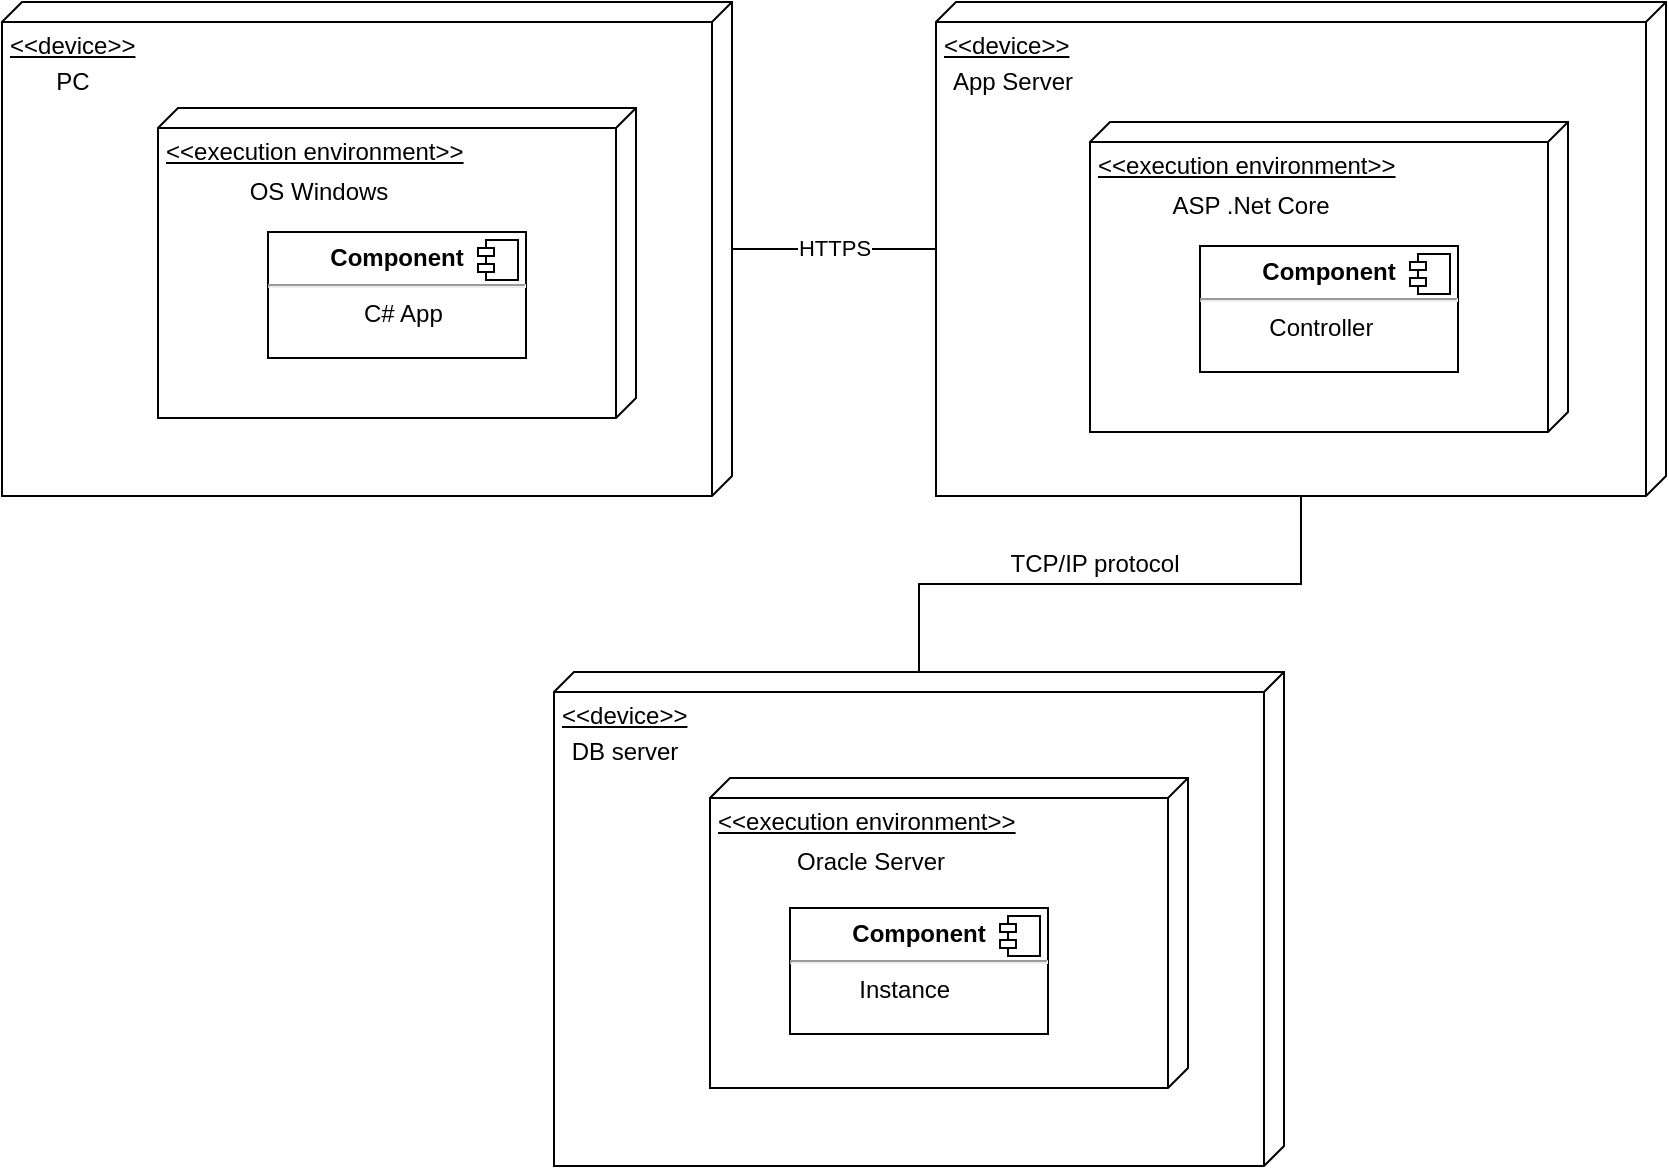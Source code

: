 <mxfile version="22.1.5" type="device">
  <diagram name="Страница — 1" id="VB6_wOk49vUx24yTtQGh">
    <mxGraphModel dx="947" dy="666" grid="0" gridSize="10" guides="1" tooltips="1" connect="1" arrows="1" fold="1" page="0" pageScale="1" pageWidth="827" pageHeight="1169" math="0" shadow="0">
      <root>
        <mxCell id="0" />
        <mxCell id="1" parent="0" />
        <mxCell id="mWOute00-UQlCNgB34TM-15" value="" style="edgeStyle=orthogonalEdgeStyle;rounded=0;orthogonalLoop=1;jettySize=auto;html=1;endArrow=none;endFill=0;" parent="1" source="mWOute00-UQlCNgB34TM-1" target="mWOute00-UQlCNgB34TM-9" edge="1">
          <mxGeometry relative="1" as="geometry" />
        </mxCell>
        <mxCell id="mWOute00-UQlCNgB34TM-16" value="HTTPS" style="edgeLabel;html=1;align=center;verticalAlign=middle;resizable=0;points=[];" parent="mWOute00-UQlCNgB34TM-15" vertex="1" connectable="0">
          <mxGeometry x="-0.128" y="1" relative="1" as="geometry">
            <mxPoint x="6" as="offset" />
          </mxGeometry>
        </mxCell>
        <mxCell id="mWOute00-UQlCNgB34TM-1" value="&amp;lt;&amp;lt;device&amp;gt;&amp;gt;" style="verticalAlign=top;align=left;spacingTop=8;spacingLeft=2;spacingRight=12;shape=cube;size=10;direction=south;fontStyle=4;html=1;whiteSpace=wrap;" parent="1" vertex="1">
          <mxGeometry x="202" y="40" width="365" height="247" as="geometry" />
        </mxCell>
        <mxCell id="mWOute00-UQlCNgB34TM-2" value="PC" style="text;html=1;align=center;verticalAlign=middle;resizable=0;points=[];autosize=1;strokeColor=none;fillColor=none;" parent="1" vertex="1">
          <mxGeometry x="219" y="67" width="35" height="26" as="geometry" />
        </mxCell>
        <mxCell id="mWOute00-UQlCNgB34TM-3" value="&amp;lt;&amp;lt;execution environment&amp;gt;&amp;gt;" style="verticalAlign=top;align=left;spacingTop=8;spacingLeft=2;spacingRight=12;shape=cube;size=10;direction=south;fontStyle=4;html=1;whiteSpace=wrap;" parent="1" vertex="1">
          <mxGeometry x="280" y="93" width="239" height="155" as="geometry" />
        </mxCell>
        <mxCell id="mWOute00-UQlCNgB34TM-4" value="ОS Windows" style="text;html=1;align=center;verticalAlign=middle;resizable=0;points=[];autosize=1;strokeColor=none;fillColor=none;" parent="1" vertex="1">
          <mxGeometry x="316" y="122" width="87" height="26" as="geometry" />
        </mxCell>
        <mxCell id="mWOute00-UQlCNgB34TM-7" value="&lt;p style=&quot;margin:0px;margin-top:6px;text-align:center;&quot;&gt;&lt;b&gt;Component&lt;/b&gt;&lt;/p&gt;&lt;hr&gt;&lt;p style=&quot;margin:0px;margin-left:8px;&quot;&gt;&lt;span style=&quot;white-space: pre;&quot;&gt;&#x9;&lt;/span&gt;&amp;nbsp; &amp;nbsp; C# App&lt;/p&gt;" style="align=left;overflow=fill;html=1;dropTarget=0;whiteSpace=wrap;" parent="1" vertex="1">
          <mxGeometry x="335" y="155" width="129" height="63" as="geometry" />
        </mxCell>
        <mxCell id="mWOute00-UQlCNgB34TM-8" value="" style="shape=component;jettyWidth=8;jettyHeight=4;" parent="mWOute00-UQlCNgB34TM-7" vertex="1">
          <mxGeometry x="1" width="20" height="20" relative="1" as="geometry">
            <mxPoint x="-24" y="4" as="offset" />
          </mxGeometry>
        </mxCell>
        <mxCell id="mWOute00-UQlCNgB34TM-23" style="edgeStyle=orthogonalEdgeStyle;rounded=0;orthogonalLoop=1;jettySize=auto;html=1;endArrow=none;endFill=0;" parent="1" source="mWOute00-UQlCNgB34TM-9" target="mWOute00-UQlCNgB34TM-17" edge="1">
          <mxGeometry relative="1" as="geometry" />
        </mxCell>
        <mxCell id="mWOute00-UQlCNgB34TM-9" value="&amp;lt;&amp;lt;device&amp;gt;&amp;gt;" style="verticalAlign=top;align=left;spacingTop=8;spacingLeft=2;spacingRight=12;shape=cube;size=10;direction=south;fontStyle=4;html=1;whiteSpace=wrap;" parent="1" vertex="1">
          <mxGeometry x="669" y="40" width="365" height="247" as="geometry" />
        </mxCell>
        <mxCell id="mWOute00-UQlCNgB34TM-10" value="App Server" style="text;html=1;align=center;verticalAlign=middle;resizable=0;points=[];autosize=1;strokeColor=none;fillColor=none;" parent="1" vertex="1">
          <mxGeometry x="668" y="67" width="78" height="26" as="geometry" />
        </mxCell>
        <mxCell id="mWOute00-UQlCNgB34TM-11" value="&amp;lt;&amp;lt;execution environment&amp;gt;&amp;gt;" style="verticalAlign=top;align=left;spacingTop=8;spacingLeft=2;spacingRight=12;shape=cube;size=10;direction=south;fontStyle=4;html=1;whiteSpace=wrap;" parent="1" vertex="1">
          <mxGeometry x="746" y="100" width="239" height="155" as="geometry" />
        </mxCell>
        <mxCell id="mWOute00-UQlCNgB34TM-12" value="ASP .Net Core" style="text;html=1;align=center;verticalAlign=middle;resizable=0;points=[];autosize=1;strokeColor=none;fillColor=none;" parent="1" vertex="1">
          <mxGeometry x="778" y="129" width="96" height="26" as="geometry" />
        </mxCell>
        <mxCell id="mWOute00-UQlCNgB34TM-13" value="&lt;p style=&quot;margin:0px;margin-top:6px;text-align:center;&quot;&gt;&lt;b&gt;Component&lt;/b&gt;&lt;/p&gt;&lt;hr&gt;&lt;p style=&quot;margin:0px;margin-left:8px;&quot;&gt;&lt;span style=&quot;white-space: pre;&quot;&gt;&#x9;&lt;/span&gt;Controller&lt;/p&gt;" style="align=left;overflow=fill;html=1;dropTarget=0;whiteSpace=wrap;" parent="1" vertex="1">
          <mxGeometry x="801" y="162" width="129" height="63" as="geometry" />
        </mxCell>
        <mxCell id="mWOute00-UQlCNgB34TM-14" value="" style="shape=component;jettyWidth=8;jettyHeight=4;" parent="mWOute00-UQlCNgB34TM-13" vertex="1">
          <mxGeometry x="1" width="20" height="20" relative="1" as="geometry">
            <mxPoint x="-24" y="4" as="offset" />
          </mxGeometry>
        </mxCell>
        <mxCell id="mWOute00-UQlCNgB34TM-17" value="&amp;lt;&amp;lt;device&amp;gt;&amp;gt;" style="verticalAlign=top;align=left;spacingTop=8;spacingLeft=2;spacingRight=12;shape=cube;size=10;direction=south;fontStyle=4;html=1;whiteSpace=wrap;" parent="1" vertex="1">
          <mxGeometry x="478" y="375" width="365" height="247" as="geometry" />
        </mxCell>
        <mxCell id="mWOute00-UQlCNgB34TM-18" value="DB server" style="text;html=1;align=center;verticalAlign=middle;resizable=0;points=[];autosize=1;strokeColor=none;fillColor=none;" parent="1" vertex="1">
          <mxGeometry x="477" y="402" width="71" height="26" as="geometry" />
        </mxCell>
        <mxCell id="mWOute00-UQlCNgB34TM-19" value="&amp;lt;&amp;lt;execution environment&amp;gt;&amp;gt;" style="verticalAlign=top;align=left;spacingTop=8;spacingLeft=2;spacingRight=12;shape=cube;size=10;direction=south;fontStyle=4;html=1;whiteSpace=wrap;" parent="1" vertex="1">
          <mxGeometry x="556" y="428" width="239" height="155" as="geometry" />
        </mxCell>
        <mxCell id="mWOute00-UQlCNgB34TM-20" value="Oracle Server" style="text;html=1;align=center;verticalAlign=middle;resizable=0;points=[];autosize=1;strokeColor=none;fillColor=none;" parent="1" vertex="1">
          <mxGeometry x="590" y="457" width="92" height="26" as="geometry" />
        </mxCell>
        <mxCell id="mWOute00-UQlCNgB34TM-24" value="TCP/IP protocol" style="text;html=1;align=center;verticalAlign=middle;resizable=0;points=[];autosize=1;strokeColor=none;fillColor=none;" parent="1" vertex="1">
          <mxGeometry x="697" y="308" width="102" height="26" as="geometry" />
        </mxCell>
        <mxCell id="eHTY5n3fBvhNT36p3qet-1" value="&lt;p style=&quot;margin:0px;margin-top:6px;text-align:center;&quot;&gt;&lt;b&gt;Component&lt;/b&gt;&lt;/p&gt;&lt;hr&gt;&lt;p style=&quot;margin:0px;margin-left:8px;&quot;&gt;&lt;span style=&quot;white-space: pre;&quot;&gt;&#x9;&lt;/span&gt;Instance&lt;/p&gt;" style="align=left;overflow=fill;html=1;dropTarget=0;whiteSpace=wrap;" vertex="1" parent="1">
          <mxGeometry x="596" y="493" width="129" height="63" as="geometry" />
        </mxCell>
        <mxCell id="eHTY5n3fBvhNT36p3qet-2" value="" style="shape=component;jettyWidth=8;jettyHeight=4;" vertex="1" parent="eHTY5n3fBvhNT36p3qet-1">
          <mxGeometry x="1" width="20" height="20" relative="1" as="geometry">
            <mxPoint x="-24" y="4" as="offset" />
          </mxGeometry>
        </mxCell>
      </root>
    </mxGraphModel>
  </diagram>
</mxfile>

